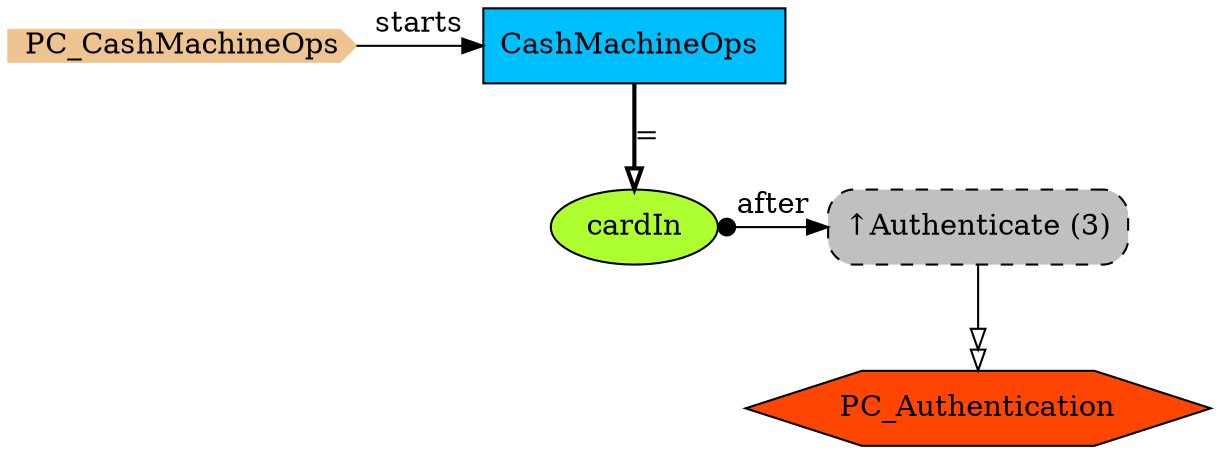 digraph {
StartN_ [shape = cds,color=burlywood2,style=filled,height=.2,width=.2, label =PC_CashMachineOps];
CashMachineOps [shape=box,fillcolor=deepskyblue,style = filled,label="CashMachineOps "];
RefAuthenticate [shape=rectangle,fillcolor=gray,style="rounded,filled,dashed",label="↑Authenticate (3)"];
cardIn [shape=ellipse,fillcolor=greenyellow,style = filled,label="cardIn"];
PC_Authentication [shape=hexagon,fillcolor=orangered,style=filled,label =PC_Authentication];

{rank=same;RefAuthenticate,cardIn}
{rank=same;CashMachineOps,StartN_}

cardIn->RefAuthenticate[arrowtail=dot,dir=both,label="after"];
CashMachineOps->cardIn[arrowhead="onormal",penwidth=2,label="="];
StartN_->CashMachineOps[label="starts"];
RefAuthenticate->PC_Authentication[arrowhead="normalnormal",fillcolor=white,label=" "];
}